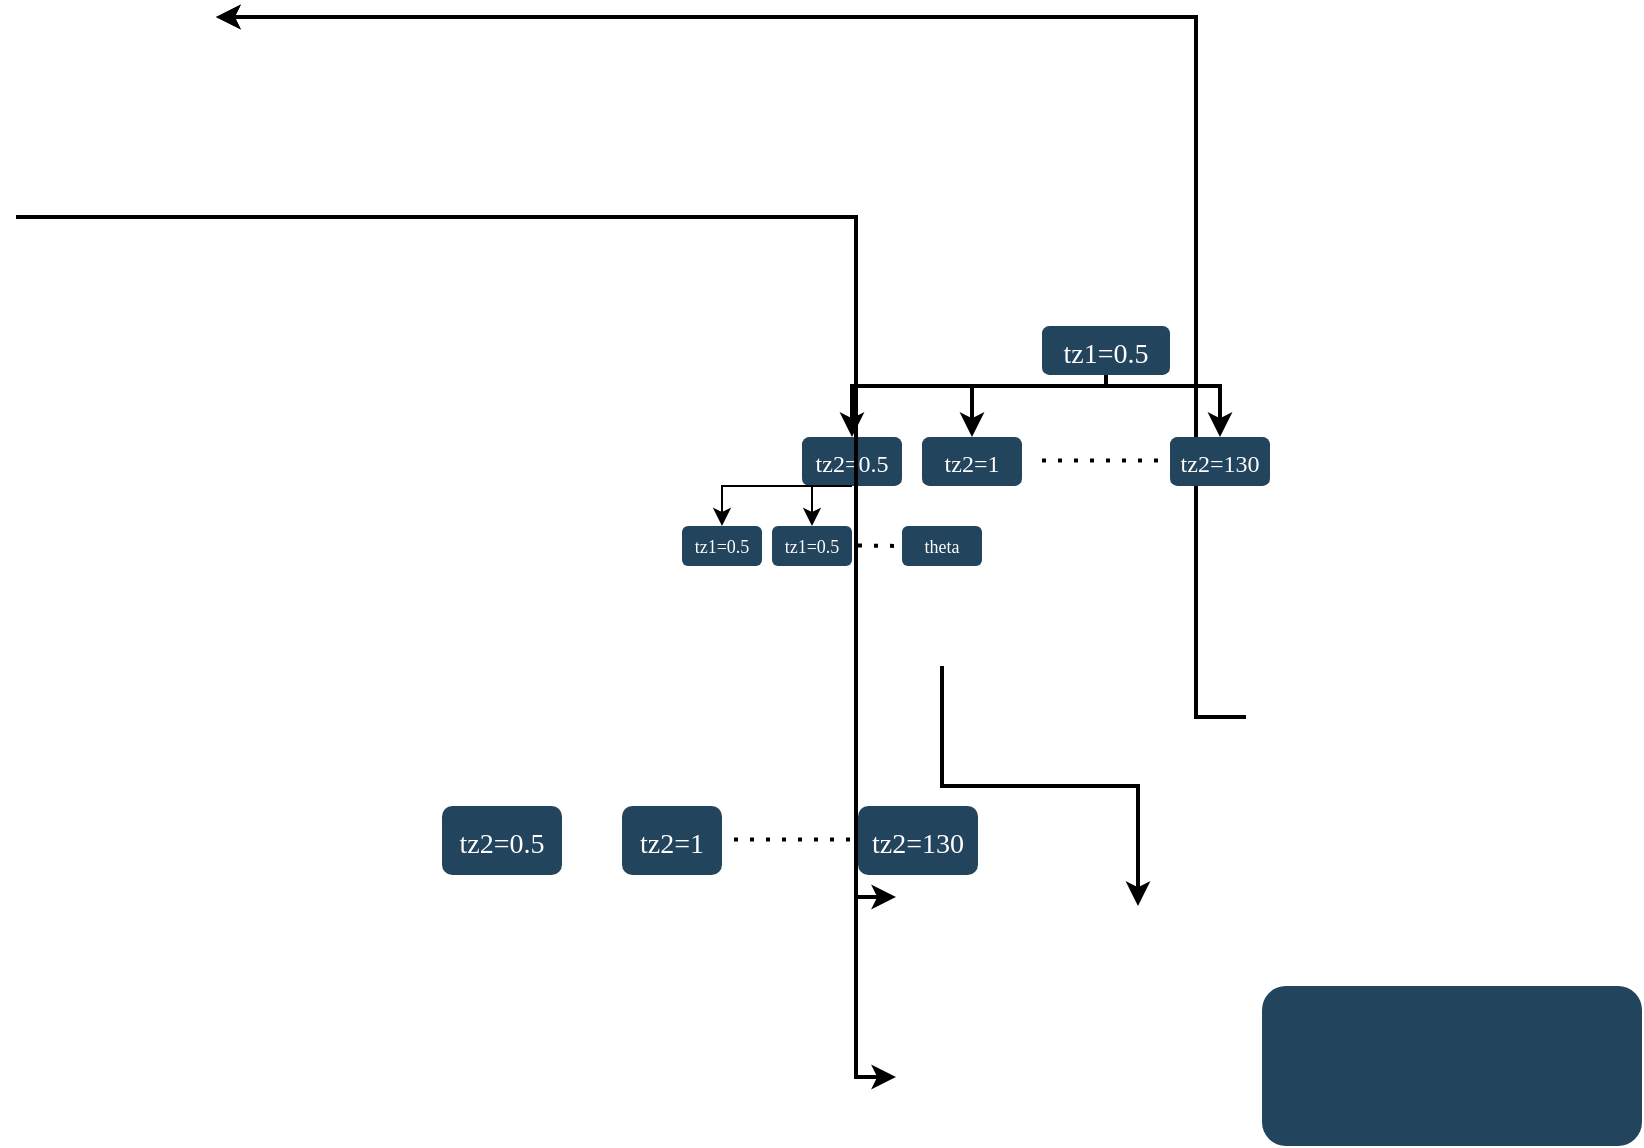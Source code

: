 <mxfile version="23.1.7" type="github">
  <diagram name="Page-1" id="2c0d36ab-eaac-3732-788b-9136903baeff">
    <mxGraphModel dx="568" dy="286" grid="1" gridSize="10" guides="1" tooltips="1" connect="1" arrows="1" fold="1" page="1" pageScale="1.5" pageWidth="1169" pageHeight="827" background="none" math="0" shadow="0">
      <root>
        <mxCell id="0" />
        <mxCell id="1" parent="0" />
        <mxCell id="2" value="tz1=0.5" style="rounded=1;fillColor=#23445D;gradientColor=none;strokeColor=none;fontColor=#FFFFFF;fontStyle=0;fontFamily=Tahoma;fontSize=14" parent="1" vertex="1">
          <mxGeometry x="490" y="290" width="64" height="24.5" as="geometry" />
        </mxCell>
        <mxCell id="9" value="" style="edgeStyle=elbowEdgeStyle;elbow=vertical;strokeWidth=2;rounded=0;entryX=0.5;entryY=0;entryDx=0;entryDy=0;" parent="1" source="2" target="SzcbqSzcFT_Wy_OmHRQ2-206" edge="1">
          <mxGeometry x="337" y="215.5" width="100" height="100" as="geometry">
            <mxPoint x="337" y="315.5" as="sourcePoint" />
            <mxPoint x="608" y="335.5" as="targetPoint" />
            <Array as="points">
              <mxPoint x="570" y="320" />
            </Array>
          </mxGeometry>
        </mxCell>
        <mxCell id="10" value="" style="rounded=1;fillColor=#23445D;gradientColor=none;strokeColor=none;fontColor=#FFFFFF;fontStyle=1;fontFamily=Tahoma;fontSize=14" parent="1" vertex="1">
          <mxGeometry x="600" y="620" width="190" height="80" as="geometry" />
        </mxCell>
        <mxCell id="13" value="tz2=0.5" style="rounded=1;fillColor=#23445D;gradientColor=none;strokeColor=none;fontColor=#FFFFFF;fontStyle=0;fontFamily=Tahoma;fontSize=12;" parent="1" vertex="1">
          <mxGeometry x="370" y="345.5" width="50" height="24.5" as="geometry" />
        </mxCell>
        <mxCell id="61" value="" style="edgeStyle=elbowEdgeStyle;elbow=vertical;strokeWidth=2;rounded=0" parent="1" source="2" target="13" edge="1">
          <mxGeometry x="-23" y="135.5" width="100" height="100" as="geometry">
            <mxPoint x="-23" y="235.5" as="sourcePoint" />
            <mxPoint x="77" y="135.5" as="targetPoint" />
            <Array as="points">
              <mxPoint x="450" y="320" />
            </Array>
          </mxGeometry>
        </mxCell>
        <mxCell id="70" value="" style="edgeStyle=elbowEdgeStyle;elbow=horizontal;strokeWidth=2;rounded=0" parent="1" source="25" edge="1">
          <mxGeometry x="-23" y="135.5" width="100" height="100" as="geometry">
            <mxPoint x="-23" y="235.5" as="sourcePoint" />
            <mxPoint x="417" y="575.5" as="targetPoint" />
            <Array as="points">
              <mxPoint x="397" y="535.5" />
            </Array>
          </mxGeometry>
        </mxCell>
        <mxCell id="71" value="" style="edgeStyle=elbowEdgeStyle;elbow=horizontal;strokeWidth=2;rounded=0" parent="1" source="25" edge="1">
          <mxGeometry x="-23" y="135.5" width="100" height="100" as="geometry">
            <mxPoint x="-23" y="235.5" as="sourcePoint" />
            <mxPoint x="417" y="665.5" as="targetPoint" />
            <Array as="points">
              <mxPoint x="397" y="575.5" />
            </Array>
          </mxGeometry>
        </mxCell>
        <mxCell id="73" value="" style="edgeStyle=elbowEdgeStyle;elbow=horizontal;strokeWidth=2;rounded=0" parent="1" target="30" edge="1">
          <mxGeometry x="-23" y="135.5" width="100" height="100" as="geometry">
            <mxPoint x="592" y="485.5" as="sourcePoint" />
            <mxPoint x="77" y="135.5" as="targetPoint" />
            <Array as="points">
              <mxPoint x="567" y="535.5" />
            </Array>
          </mxGeometry>
        </mxCell>
        <mxCell id="75" value="" style="edgeStyle=elbowEdgeStyle;elbow=horizontal;strokeWidth=2;rounded=0" parent="1" target="32" edge="1">
          <mxGeometry x="-23" y="135.5" width="100" height="100" as="geometry">
            <mxPoint x="592" y="485.5" as="sourcePoint" />
            <mxPoint x="77" y="135.5" as="targetPoint" />
            <Array as="points">
              <mxPoint x="567" y="615.5" />
            </Array>
          </mxGeometry>
        </mxCell>
        <mxCell id="SzcbqSzcFT_Wy_OmHRQ2-139" value="" style="edgeStyle=elbowEdgeStyle;elbow=vertical;strokeWidth=2;rounded=0;exitX=0.5;exitY=1;exitDx=0;exitDy=0;entryX=0.5;entryY=0;entryDx=0;entryDy=0;" edge="1" parent="1" source="2" target="SzcbqSzcFT_Wy_OmHRQ2-204">
          <mxGeometry x="-23" y="135.5" width="100" height="100" as="geometry">
            <mxPoint x="505" y="289" as="sourcePoint" />
            <mxPoint x="480" y="335" as="targetPoint" />
            <Array as="points">
              <mxPoint x="490" y="320" />
            </Array>
          </mxGeometry>
        </mxCell>
        <mxCell id="SzcbqSzcFT_Wy_OmHRQ2-144" value="" style="endArrow=none;dashed=1;html=1;dashPattern=1 3;strokeWidth=2;rounded=0;" edge="1" parent="1">
          <mxGeometry width="50" height="50" relative="1" as="geometry">
            <mxPoint x="490" y="357.19" as="sourcePoint" />
            <mxPoint x="550" y="357.19" as="targetPoint" />
          </mxGeometry>
        </mxCell>
        <mxCell id="SzcbqSzcFT_Wy_OmHRQ2-192" value="tz1=0.5" style="rounded=1;fillColor=#23445D;gradientColor=none;strokeColor=none;fontColor=#FFFFFF;fontStyle=0;fontFamily=Tahoma;fontSize=9;strokeWidth=1;" vertex="1" parent="1">
          <mxGeometry x="310" y="390" width="40" height="20" as="geometry" />
        </mxCell>
        <mxCell id="SzcbqSzcFT_Wy_OmHRQ2-193" value="" style="edgeStyle=elbowEdgeStyle;elbow=vertical;strokeWidth=2;rounded=0;entryX=0.5;entryY=0;entryDx=0;entryDy=0;" edge="1" parent="1">
          <mxGeometry x="337" y="215.5" width="100" height="100" as="geometry">
            <mxPoint x="440" y="460" as="sourcePoint" />
            <mxPoint x="538" y="580" as="targetPoint" />
          </mxGeometry>
        </mxCell>
        <mxCell id="SzcbqSzcFT_Wy_OmHRQ2-194" value="tz2=0.5" style="rounded=1;fillColor=#23445D;gradientColor=none;strokeColor=none;fontColor=#FFFFFF;fontStyle=0;fontFamily=Tahoma;fontSize=14" vertex="1" parent="1">
          <mxGeometry x="190" y="530" width="60" height="34.5" as="geometry" />
        </mxCell>
        <mxCell id="SzcbqSzcFT_Wy_OmHRQ2-196" value="tz2=1" style="rounded=1;fillColor=#23445D;gradientColor=none;strokeColor=none;fontColor=#FFFFFF;fontStyle=0;fontFamily=Tahoma;fontSize=14" vertex="1" parent="1">
          <mxGeometry x="280" y="530" width="50" height="34.5" as="geometry" />
        </mxCell>
        <mxCell id="SzcbqSzcFT_Wy_OmHRQ2-198" value="tz2=130" style="rounded=1;fillColor=#23445D;gradientColor=none;strokeColor=none;fontColor=#FFFFFF;fontStyle=0;fontFamily=Tahoma;fontSize=14" vertex="1" parent="1">
          <mxGeometry x="398" y="530" width="60" height="34.5" as="geometry" />
        </mxCell>
        <mxCell id="SzcbqSzcFT_Wy_OmHRQ2-199" value="" style="endArrow=none;dashed=1;html=1;dashPattern=1 3;strokeWidth=2;rounded=0;" edge="1" parent="1">
          <mxGeometry width="50" height="50" relative="1" as="geometry">
            <mxPoint x="336" y="546.77" as="sourcePoint" />
            <mxPoint x="396" y="546.77" as="targetPoint" />
          </mxGeometry>
        </mxCell>
        <mxCell id="SzcbqSzcFT_Wy_OmHRQ2-200" value="" style="endArrow=classic;html=1;rounded=0;exitX=0.5;exitY=1;exitDx=0;exitDy=0;entryX=0.5;entryY=0;entryDx=0;entryDy=0;" edge="1" parent="1" source="13" target="SzcbqSzcFT_Wy_OmHRQ2-192">
          <mxGeometry width="50" height="50" relative="1" as="geometry">
            <mxPoint x="500" y="440" as="sourcePoint" />
            <mxPoint x="550" y="390" as="targetPoint" />
            <Array as="points">
              <mxPoint x="360" y="370" />
              <mxPoint x="330" y="370" />
            </Array>
          </mxGeometry>
        </mxCell>
        <mxCell id="SzcbqSzcFT_Wy_OmHRQ2-201" value="tz1=0.5" style="rounded=1;fillColor=#23445D;gradientColor=none;strokeColor=none;fontColor=#FFFFFF;fontStyle=0;fontFamily=Tahoma;fontSize=9;strokeWidth=1;" vertex="1" parent="1">
          <mxGeometry x="355" y="390" width="40" height="20" as="geometry" />
        </mxCell>
        <mxCell id="SzcbqSzcFT_Wy_OmHRQ2-202" value="" style="endArrow=classic;html=1;rounded=0;entryX=0.5;entryY=0;entryDx=0;entryDy=0;exitX=0.5;exitY=1;exitDx=0;exitDy=0;" edge="1" parent="1" target="SzcbqSzcFT_Wy_OmHRQ2-201" source="13">
          <mxGeometry width="50" height="50" relative="1" as="geometry">
            <mxPoint x="420" y="400" as="sourcePoint" />
            <mxPoint x="595" y="390" as="targetPoint" />
            <Array as="points">
              <mxPoint x="375" y="370" />
            </Array>
          </mxGeometry>
        </mxCell>
        <mxCell id="SzcbqSzcFT_Wy_OmHRQ2-203" style="edgeStyle=orthogonalEdgeStyle;rounded=0;orthogonalLoop=1;jettySize=auto;html=1;exitX=0.5;exitY=1;exitDx=0;exitDy=0;" edge="1" parent="1" source="13" target="13">
          <mxGeometry relative="1" as="geometry" />
        </mxCell>
        <mxCell id="SzcbqSzcFT_Wy_OmHRQ2-204" value="tz2=1" style="rounded=1;fillColor=#23445D;gradientColor=none;strokeColor=none;fontColor=#FFFFFF;fontStyle=0;fontFamily=Tahoma;fontSize=12;" vertex="1" parent="1">
          <mxGeometry x="430" y="345.5" width="50" height="24.5" as="geometry" />
        </mxCell>
        <mxCell id="SzcbqSzcFT_Wy_OmHRQ2-206" value="tz2=130" style="rounded=1;fillColor=#23445D;gradientColor=none;strokeColor=none;fontColor=#FFFFFF;fontStyle=0;fontFamily=Tahoma;fontSize=12;" vertex="1" parent="1">
          <mxGeometry x="554" y="345.5" width="50" height="24.5" as="geometry" />
        </mxCell>
        <mxCell id="SzcbqSzcFT_Wy_OmHRQ2-208" value="" style="endArrow=none;dashed=1;html=1;dashPattern=1 3;strokeWidth=2;rounded=0;fontSize=9;spacing=1;" edge="1" parent="1">
          <mxGeometry width="50" height="50" relative="1" as="geometry">
            <mxPoint x="398" y="399.73" as="sourcePoint" />
            <mxPoint x="420" y="400" as="targetPoint" />
          </mxGeometry>
        </mxCell>
        <mxCell id="SzcbqSzcFT_Wy_OmHRQ2-210" value="theta" style="rounded=1;fillColor=#23445D;gradientColor=none;strokeColor=none;fontColor=#FFFFFF;fontStyle=0;fontFamily=Tahoma;fontSize=9;strokeWidth=1;" vertex="1" parent="1">
          <mxGeometry x="420" y="390" width="40" height="20" as="geometry" />
        </mxCell>
      </root>
    </mxGraphModel>
  </diagram>
</mxfile>
